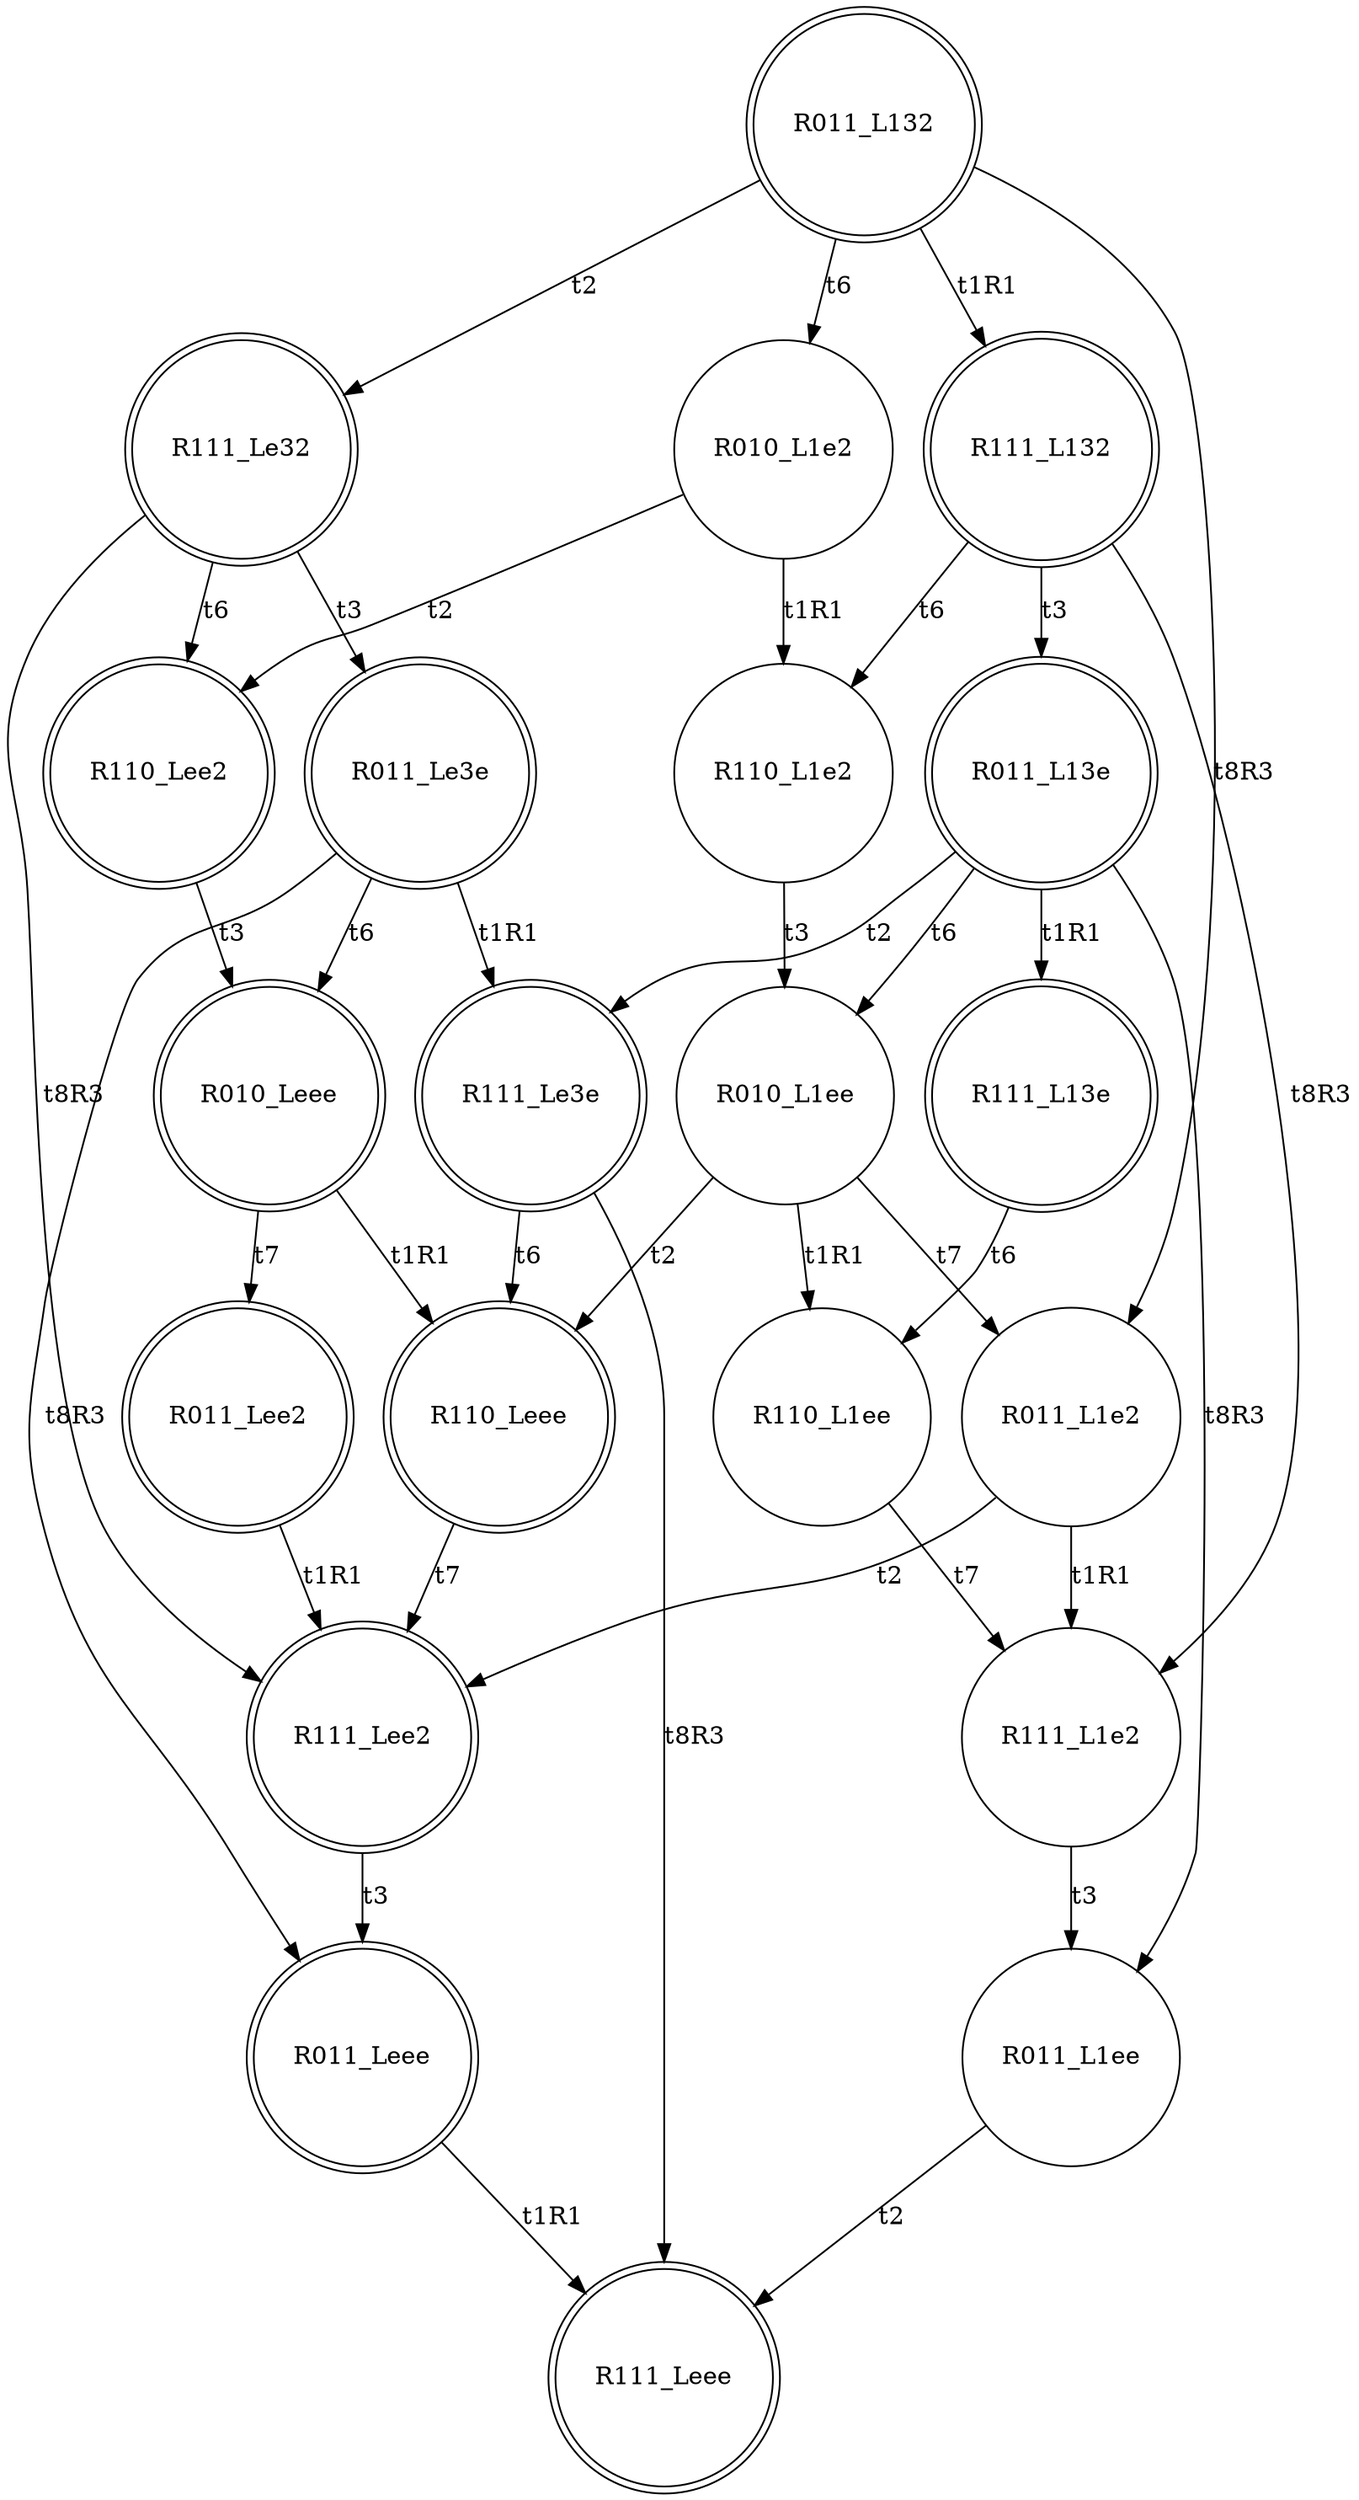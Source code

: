 digraph "SCdebug/16" {
node [shape=doublecircle]; R011_L132 ;
node [shape=doublecircle]; R011_L13e ;
node [shape=doublecircle]; R111_L13e ;
node [shape=circle]; R110_L1ee ;
node [shape=circle]; R111_L1e2 ;
node [shape=circle]; R011_L1ee ;
node [shape=doublecircle]; R111_Leee ;
node [shape=doublecircle]; R111_Le3e ;
node [shape=doublecircle]; R110_Leee ;
node [shape=doublecircle]; R111_Lee2 ;
node [shape=doublecircle]; R011_Leee ;
node [shape=circle]; R010_L1ee ;
node [shape=circle]; R011_L1e2 ;
node [shape=circle]; R110_L1e2 ;
node [shape=doublecircle]; R111_Le32 ;
node [shape=doublecircle]; R011_Le3e ;
node [shape=doublecircle]; R010_Leee ;
node [shape=doublecircle]; R011_Lee2 ;
node [shape=doublecircle]; R110_Lee2 ;
node [shape=doublecircle]; R111_L132 ;
node [shape=circle]; R010_L1e2 ;
R011_L132 -> R111_L132 [label=t1R1]
R011_L132 -> R111_Le32 [label=t2]
R011_L132 -> R010_L1e2 [label=t6]
R011_L132 -> R011_L1e2 [label=t8R3]
R011_L13e -> R111_L13e [label=t1R1]
R011_L13e -> R111_Le3e [label=t2]
R011_L13e -> R010_L1ee [label=t6]
R011_L13e -> R011_L1ee [label=t8R3]
R111_L13e -> R110_L1ee [label=t6]
R110_L1ee -> R111_L1e2 [label=t7]
R111_L1e2 -> R011_L1ee [label=t3]
R011_L1ee -> R111_Leee [label=t2]
R111_Le3e -> R110_Leee [label=t6]
R111_Le3e -> R111_Leee [label=t8R3]
R110_Leee -> R111_Lee2 [label=t7]
R111_Lee2 -> R011_Leee [label=t3]
R011_Leee -> R111_Leee [label=t1R1]
R010_L1ee -> R110_L1ee [label=t1R1]
R010_L1ee -> R110_Leee [label=t2]
R010_L1ee -> R011_L1e2 [label=t7]
R011_L1e2 -> R111_L1e2 [label=t1R1]
R011_L1e2 -> R111_Lee2 [label=t2]
R110_L1e2 -> R010_L1ee [label=t3]
R111_Le32 -> R011_Le3e [label=t3]
R111_Le32 -> R110_Lee2 [label=t6]
R111_Le32 -> R111_Lee2 [label=t8R3]
R011_Le3e -> R111_Le3e [label=t1R1]
R011_Le3e -> R010_Leee [label=t6]
R011_Le3e -> R011_Leee [label=t8R3]
R010_Leee -> R110_Leee [label=t1R1]
R010_Leee -> R011_Lee2 [label=t7]
R011_Lee2 -> R111_Lee2 [label=t1R1]
R110_Lee2 -> R010_Leee [label=t3]
R111_L132 -> R011_L13e [label=t3]
R111_L132 -> R110_L1e2 [label=t6]
R111_L132 -> R111_L1e2 [label=t8R3]
R010_L1e2 -> R110_L1e2 [label=t1R1]
R010_L1e2 -> R110_Lee2 [label=t2]
}